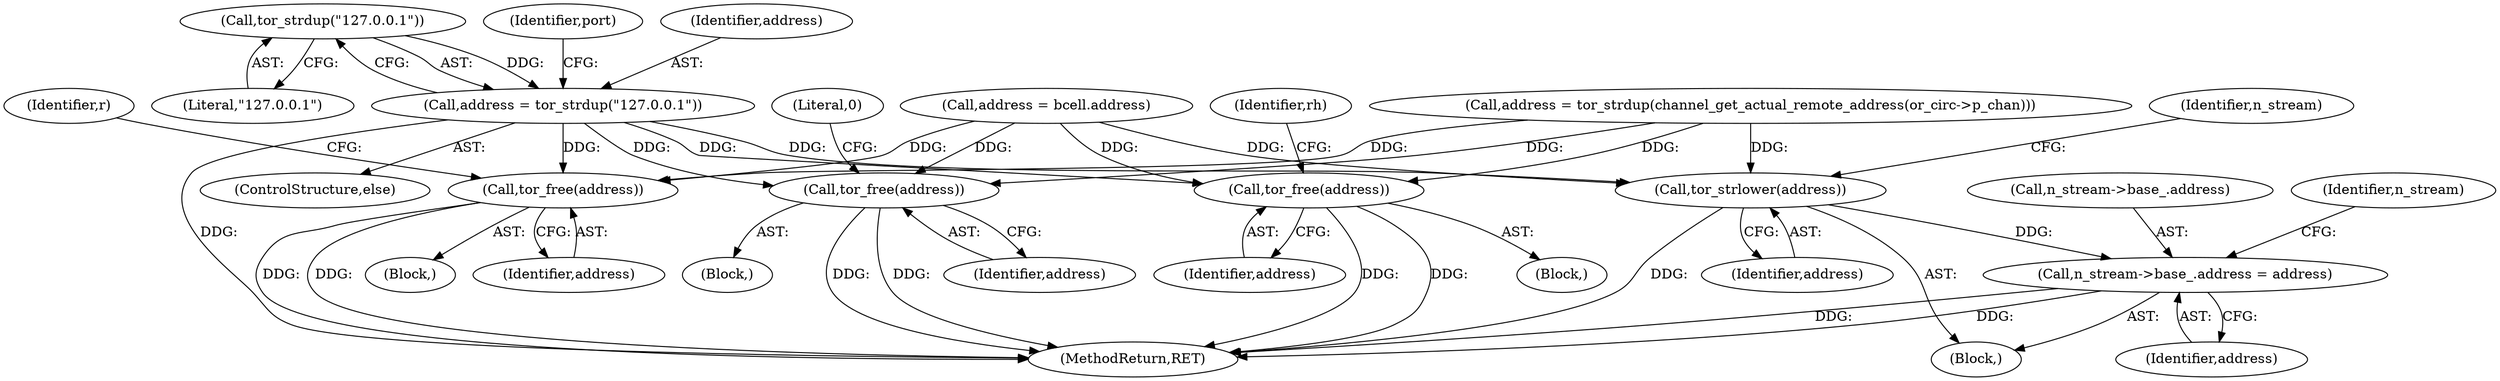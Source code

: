 digraph "0_tor_79b59a2dfcb68897ee89d98587d09e55f07e68d7@API" {
"1000382" [label="(Call,tor_strdup(\"127.0.0.1\"))"];
"1000380" [label="(Call,address = tor_strdup(\"127.0.0.1\"))"];
"1000424" [label="(Call,tor_free(address))"];
"1000557" [label="(Call,tor_free(address))"];
"1000612" [label="(Call,tor_free(address))"];
"1000616" [label="(Call,tor_strlower(address))"];
"1000618" [label="(Call,n_stream->base_.address = address)"];
"1000379" [label="(ControlStructure,else)"];
"1000612" [label="(Call,tor_free(address))"];
"1000561" [label="(Identifier,r)"];
"1000425" [label="(Identifier,address)"];
"1000621" [label="(Identifier,n_stream)"];
"1000558" [label="(Identifier,address)"];
"1000613" [label="(Identifier,address)"];
"1000557" [label="(Call,tor_free(address))"];
"1000124" [label="(Block,)"];
"1000423" [label="(Block,)"];
"1000372" [label="(Call,address = tor_strdup(channel_get_actual_remote_address(or_circ->p_chan)))"];
"1000718" [label="(MethodReturn,RET)"];
"1000385" [label="(Identifier,port)"];
"1000619" [label="(Call,n_stream->base_.address)"];
"1000538" [label="(Block,)"];
"1000617" [label="(Identifier,address)"];
"1000618" [label="(Call,n_stream->base_.address = address)"];
"1000624" [label="(Identifier,address)"];
"1000628" [label="(Identifier,n_stream)"];
"1000616" [label="(Call,tor_strlower(address))"];
"1000382" [label="(Call,tor_strdup(\"127.0.0.1\"))"];
"1000383" [label="(Literal,\"127.0.0.1\")"];
"1000269" [label="(Call,address = bcell.address)"];
"1000424" [label="(Call,tor_free(address))"];
"1000428" [label="(Identifier,rh)"];
"1000381" [label="(Identifier,address)"];
"1000380" [label="(Call,address = tor_strdup(\"127.0.0.1\"))"];
"1000615" [label="(Literal,0)"];
"1000494" [label="(Block,)"];
"1000382" -> "1000380"  [label="AST: "];
"1000382" -> "1000383"  [label="CFG: "];
"1000383" -> "1000382"  [label="AST: "];
"1000380" -> "1000382"  [label="CFG: "];
"1000382" -> "1000380"  [label="DDG: "];
"1000380" -> "1000379"  [label="AST: "];
"1000381" -> "1000380"  [label="AST: "];
"1000385" -> "1000380"  [label="CFG: "];
"1000380" -> "1000718"  [label="DDG: "];
"1000380" -> "1000424"  [label="DDG: "];
"1000380" -> "1000557"  [label="DDG: "];
"1000380" -> "1000612"  [label="DDG: "];
"1000380" -> "1000616"  [label="DDG: "];
"1000424" -> "1000423"  [label="AST: "];
"1000424" -> "1000425"  [label="CFG: "];
"1000425" -> "1000424"  [label="AST: "];
"1000428" -> "1000424"  [label="CFG: "];
"1000424" -> "1000718"  [label="DDG: "];
"1000424" -> "1000718"  [label="DDG: "];
"1000372" -> "1000424"  [label="DDG: "];
"1000269" -> "1000424"  [label="DDG: "];
"1000557" -> "1000538"  [label="AST: "];
"1000557" -> "1000558"  [label="CFG: "];
"1000558" -> "1000557"  [label="AST: "];
"1000561" -> "1000557"  [label="CFG: "];
"1000557" -> "1000718"  [label="DDG: "];
"1000557" -> "1000718"  [label="DDG: "];
"1000372" -> "1000557"  [label="DDG: "];
"1000269" -> "1000557"  [label="DDG: "];
"1000612" -> "1000494"  [label="AST: "];
"1000612" -> "1000613"  [label="CFG: "];
"1000613" -> "1000612"  [label="AST: "];
"1000615" -> "1000612"  [label="CFG: "];
"1000612" -> "1000718"  [label="DDG: "];
"1000612" -> "1000718"  [label="DDG: "];
"1000372" -> "1000612"  [label="DDG: "];
"1000269" -> "1000612"  [label="DDG: "];
"1000616" -> "1000124"  [label="AST: "];
"1000616" -> "1000617"  [label="CFG: "];
"1000617" -> "1000616"  [label="AST: "];
"1000621" -> "1000616"  [label="CFG: "];
"1000616" -> "1000718"  [label="DDG: "];
"1000372" -> "1000616"  [label="DDG: "];
"1000269" -> "1000616"  [label="DDG: "];
"1000616" -> "1000618"  [label="DDG: "];
"1000618" -> "1000124"  [label="AST: "];
"1000618" -> "1000624"  [label="CFG: "];
"1000619" -> "1000618"  [label="AST: "];
"1000624" -> "1000618"  [label="AST: "];
"1000628" -> "1000618"  [label="CFG: "];
"1000618" -> "1000718"  [label="DDG: "];
"1000618" -> "1000718"  [label="DDG: "];
}
